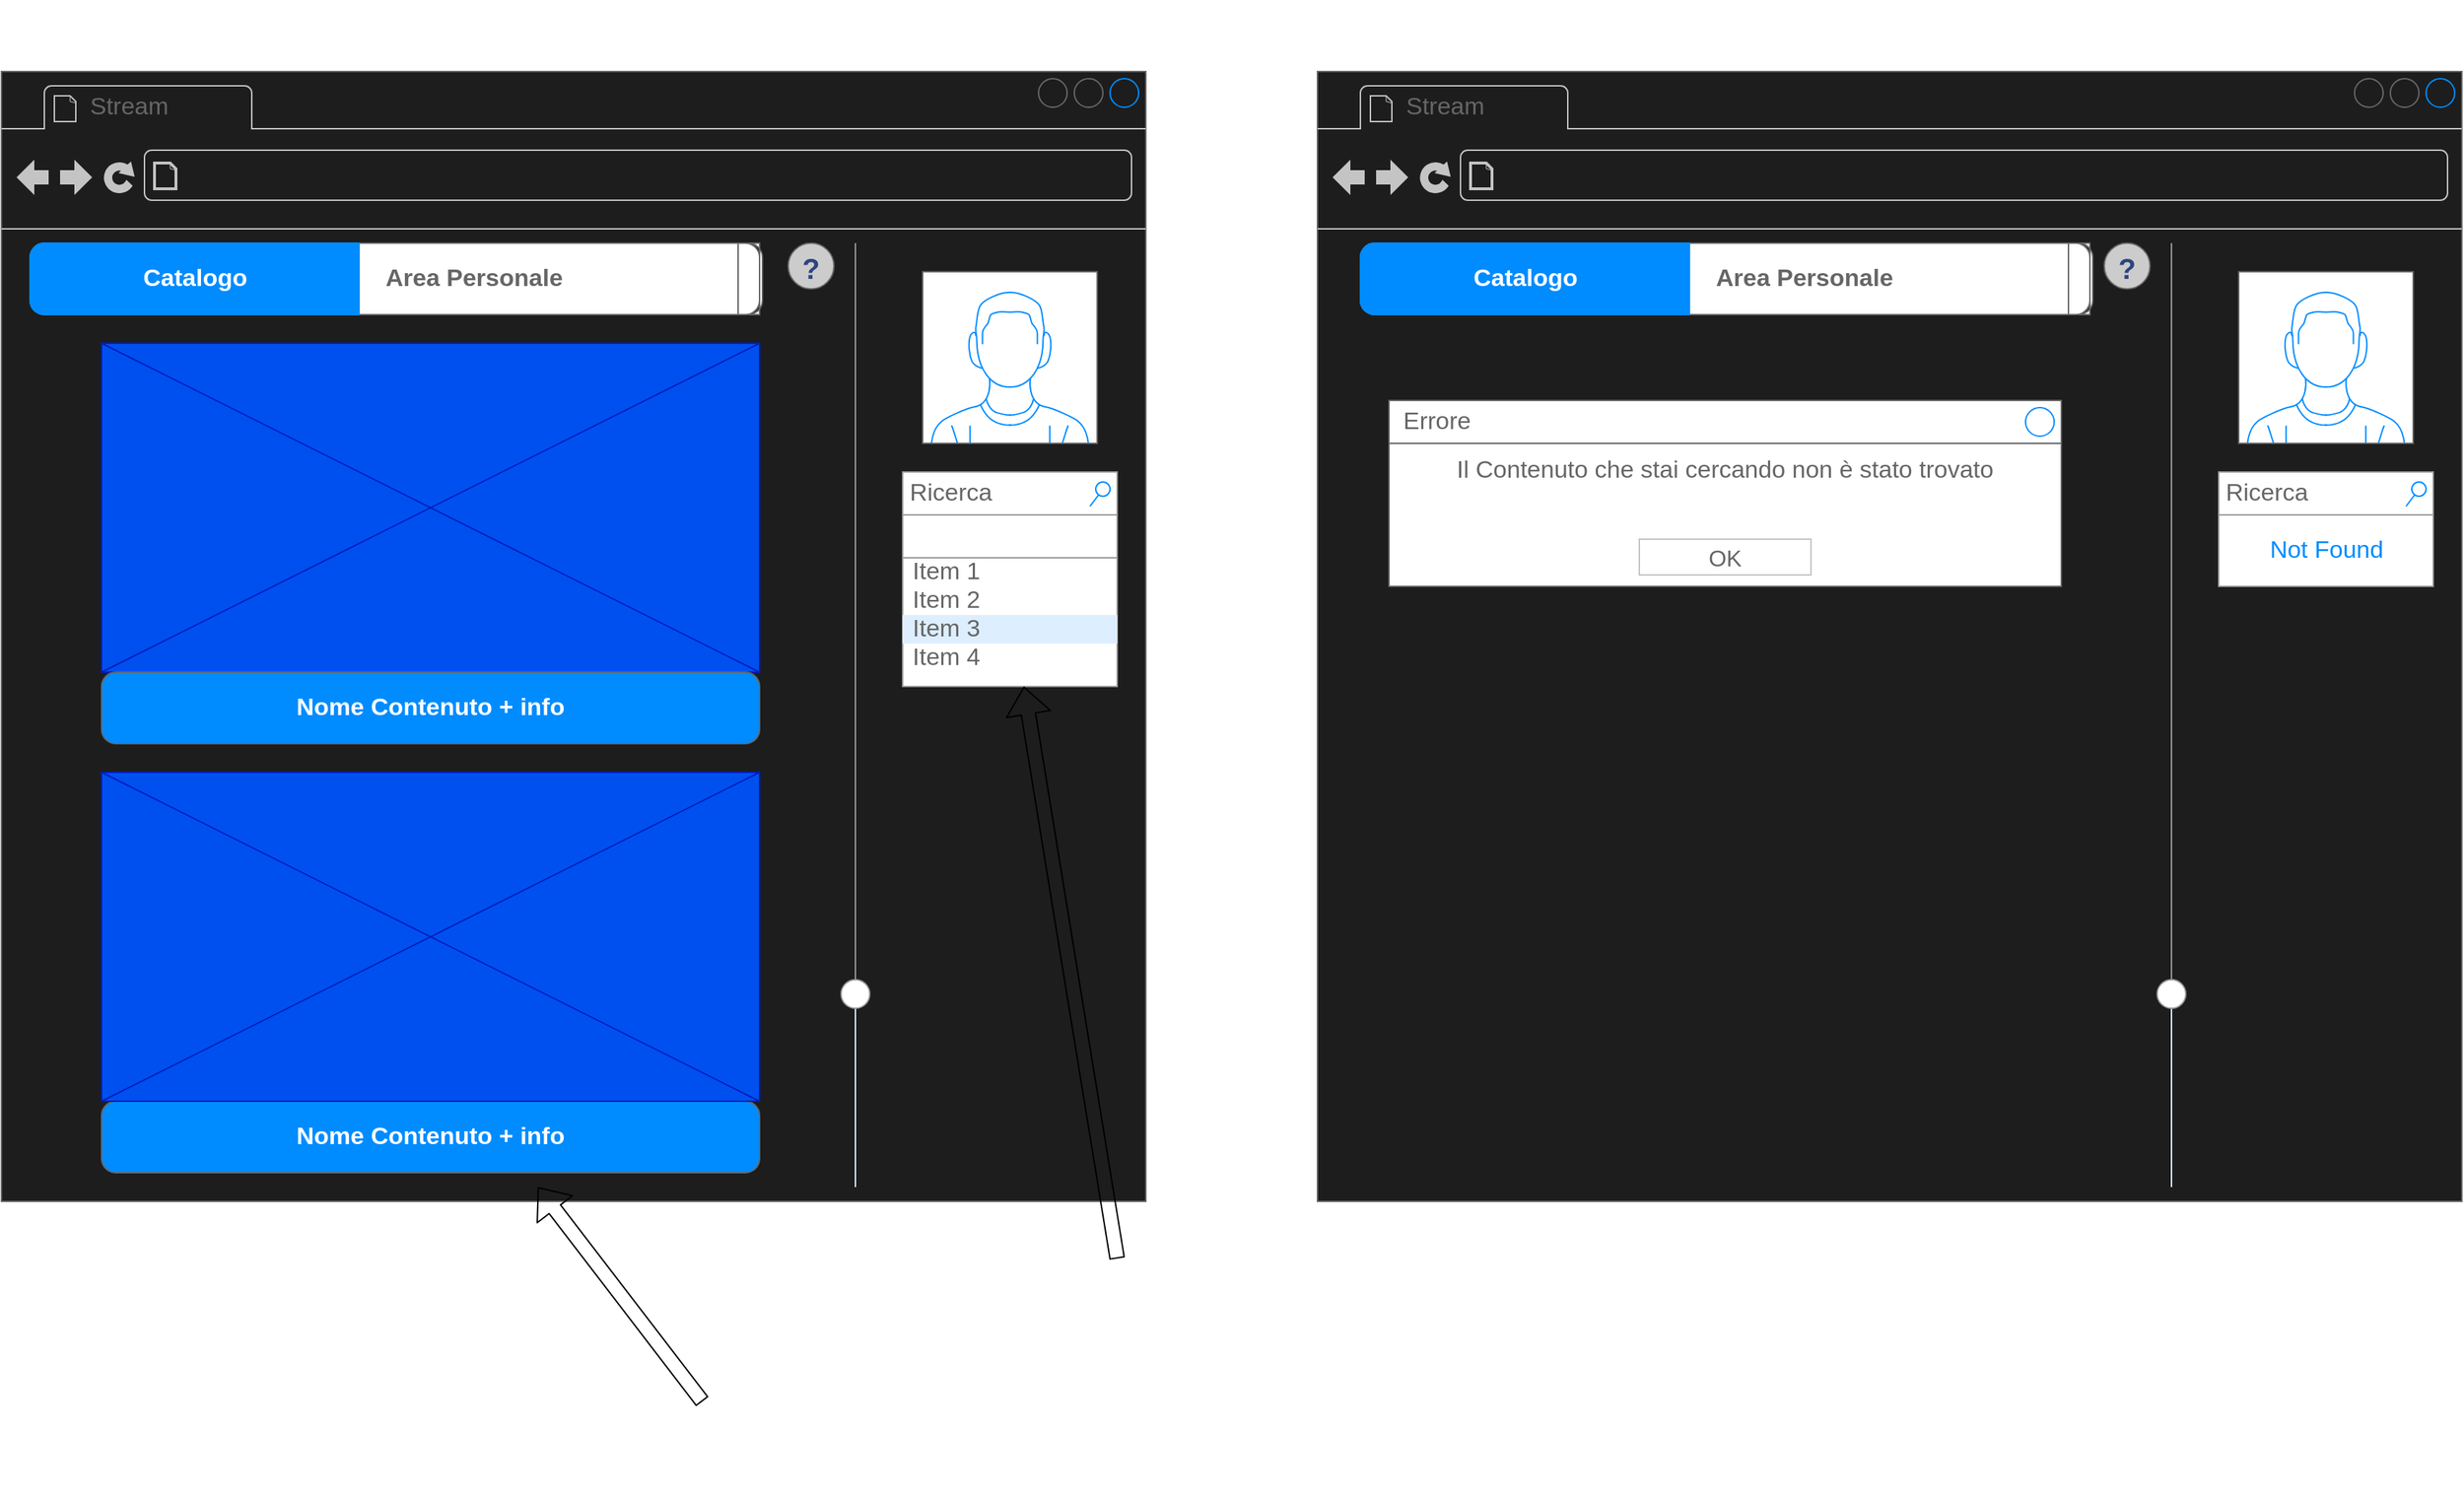<mxfile>
    <diagram id="0fgV9KJgaQwmAed-yVh4" name="Page-1">
        <mxGraphModel dx="3080" dy="3147" grid="1" gridSize="10" guides="1" tooltips="1" connect="1" arrows="1" fold="1" page="1" pageScale="1" pageWidth="850" pageHeight="1100" math="0" shadow="0">
            <root>
                <mxCell id="0"/>
                <mxCell id="1" parent="0"/>
                <mxCell id="87" value="" style="group" vertex="1" connectable="0" parent="1">
                    <mxGeometry x="-690" y="-190" width="810" height="980" as="geometry"/>
                </mxCell>
                <mxCell id="2" value="" style="strokeWidth=1;shadow=0;dashed=0;align=center;html=1;shape=mxgraph.mockup.containers.browserWindow;rSize=0;strokeColor=#666666;strokeColor2=#008cff;strokeColor3=#c4c4c4;mainText=,;recursiveResize=0;fillColor=#1D1D1D;container=0;" vertex="1" parent="87">
                    <mxGeometry width="800" height="790" as="geometry"/>
                </mxCell>
                <mxCell id="3" value="Stream" style="strokeWidth=1;shadow=0;dashed=0;align=center;html=1;shape=mxgraph.mockup.containers.anchor;fontSize=17;fontColor=#666666;align=left;" vertex="1" parent="87">
                    <mxGeometry x="60" y="12" width="110" height="26" as="geometry"/>
                </mxCell>
                <mxCell id="6" value="" style="verticalLabelPosition=bottom;shadow=0;dashed=0;align=center;html=1;verticalAlign=top;strokeWidth=1;shape=mxgraph.mockup.containers.userMale;strokeColor=#666666;strokeColor2=#008cff;" vertex="1" parent="87">
                    <mxGeometry x="644" y="140" width="122" height="120" as="geometry"/>
                </mxCell>
                <mxCell id="7" value="" style="verticalLabelPosition=bottom;shadow=0;dashed=0;align=center;html=1;verticalAlign=top;strokeWidth=1;shape=mxgraph.mockup.forms.horSlider;strokeColor=#999999;sliderStyle=basic;sliderPos=20;handleStyle=circle;fillColor2=#ddeeff;direction=north;" vertex="1" parent="87">
                    <mxGeometry x="582" y="120" width="30" height="660" as="geometry"/>
                </mxCell>
                <mxCell id="8" value="Ricerca" style="strokeWidth=1;shadow=0;dashed=0;align=center;html=1;shape=mxgraph.mockup.forms.searchBox;strokeColor=#999999;mainText=;strokeColor2=#008cff;fontColor=#666666;fontSize=17;align=left;spacingLeft=3;" vertex="1" parent="87">
                    <mxGeometry x="630" y="280" width="150" height="30" as="geometry"/>
                </mxCell>
                <mxCell id="9" value="" style="verticalLabelPosition=bottom;shadow=0;dashed=0;align=center;html=1;verticalAlign=top;strokeWidth=1;shape=mxgraph.mockup.misc.help_icon;" vertex="1" parent="87">
                    <mxGeometry x="550" y="120" width="32" height="32" as="geometry"/>
                </mxCell>
                <mxCell id="26" value="" style="strokeWidth=1;shadow=0;dashed=0;align=center;html=1;shape=mxgraph.mockup.forms.rrect;rSize=0;strokeColor=#999999;fillColor=#ffffff;sketch=0;fillStyle=auto;fontColor=#0028F0;" vertex="1" parent="87">
                    <mxGeometry x="630" y="310" width="150" height="120" as="geometry"/>
                </mxCell>
                <mxCell id="27" value="" style="strokeWidth=1;shadow=0;dashed=0;align=center;html=1;shape=mxgraph.mockup.forms.rrect;rSize=0;strokeColor=#999999;fontColor=#008cff;fontSize=17;fillColor=#ffffff;resizeWidth=1;sketch=0;fillStyle=auto;" vertex="1" parent="26">
                    <mxGeometry width="150" height="30" relative="1" as="geometry"/>
                </mxCell>
                <mxCell id="28" value="Item 1" style="strokeWidth=1;shadow=0;dashed=0;align=center;html=1;shape=mxgraph.mockup.forms.anchor;fontSize=17;fontColor=#666666;align=left;spacingLeft=5;resizeWidth=1;sketch=0;fillStyle=auto;strokeColor=default;fillColor=default;gradientColor=none;" vertex="1" parent="26">
                    <mxGeometry width="150" height="20" relative="1" as="geometry">
                        <mxPoint y="30" as="offset"/>
                    </mxGeometry>
                </mxCell>
                <mxCell id="29" value="Item 2" style="strokeWidth=1;shadow=0;dashed=0;align=center;html=1;shape=mxgraph.mockup.forms.anchor;fontSize=17;fontColor=#666666;align=left;spacingLeft=5;resizeWidth=1;sketch=0;fillStyle=auto;strokeColor=default;fillColor=default;gradientColor=none;" vertex="1" parent="26">
                    <mxGeometry width="150" height="20" relative="1" as="geometry">
                        <mxPoint y="50" as="offset"/>
                    </mxGeometry>
                </mxCell>
                <mxCell id="30" value="Item 3" style="strokeWidth=1;shadow=0;dashed=0;align=center;html=1;shape=mxgraph.mockup.forms.rrect;rSize=0;fontSize=17;fontColor=#666666;align=left;spacingLeft=5;fillColor=#ddeeff;strokeColor=none;resizeWidth=1;sketch=0;fillStyle=auto;" vertex="1" parent="26">
                    <mxGeometry width="150" height="20" relative="1" as="geometry">
                        <mxPoint y="70" as="offset"/>
                    </mxGeometry>
                </mxCell>
                <mxCell id="31" value="Item 4" style="strokeWidth=1;shadow=0;dashed=0;align=center;html=1;shape=mxgraph.mockup.forms.anchor;fontSize=17;fontColor=#666666;align=left;spacingLeft=5;resizeWidth=1;sketch=0;fillStyle=auto;strokeColor=default;fillColor=default;gradientColor=none;" vertex="1" parent="26">
                    <mxGeometry width="150" height="20" relative="1" as="geometry">
                        <mxPoint y="90" as="offset"/>
                    </mxGeometry>
                </mxCell>
                <mxCell id="86" value="Nome Contenuto + info" style="strokeWidth=1;shadow=0;dashed=0;align=center;html=1;shape=mxgraph.mockup.buttons.button;strokeColor=#666666;fontColor=#ffffff;mainText=;buttonStyle=round;fontSize=17;fontStyle=1;fillColor=#008cff;whiteSpace=wrap;sketch=0;fillStyle=auto;" vertex="1" parent="87">
                    <mxGeometry x="70" y="720" width="460" height="50" as="geometry"/>
                </mxCell>
                <mxCell id="75" value="" style="verticalLabelPosition=bottom;shadow=0;dashed=0;align=center;html=1;verticalAlign=top;strokeWidth=1;shape=mxgraph.mockup.graphics.simpleIcon;strokeColor=#001DBC;sketch=0;fillStyle=auto;fontColor=#ffffff;fillColor=#0050ef;" vertex="1" parent="87">
                    <mxGeometry x="70" y="190" width="460" height="230" as="geometry"/>
                </mxCell>
                <mxCell id="76" value="" style="verticalLabelPosition=bottom;shadow=0;dashed=0;align=center;html=1;verticalAlign=top;strokeWidth=1;shape=mxgraph.mockup.graphics.simpleIcon;strokeColor=#001DBC;sketch=0;fillStyle=auto;fontColor=#ffffff;fillColor=#0050ef;" vertex="1" parent="87">
                    <mxGeometry x="70" y="490" width="460" height="230" as="geometry"/>
                </mxCell>
                <mxCell id="77" value="" style="endArrow=classic;html=1;fontColor=#0028F0;shape=flexArrow;" edge="1" parent="87" target="26">
                    <mxGeometry width="50" height="50" relative="1" as="geometry">
                        <mxPoint x="780" y="830" as="sourcePoint"/>
                        <mxPoint x="590" y="460" as="targetPoint"/>
                        <Array as="points"/>
                    </mxGeometry>
                </mxCell>
                <mxCell id="79" value="previsione della ricerca" style="text;html=1;strokeColor=none;fillColor=none;align=center;verticalAlign=middle;whiteSpace=wrap;rounded=0;sketch=0;fillStyle=auto;fontColor=#FFFFFF;fontSize=25;" vertex="1" parent="87">
                    <mxGeometry x="750" y="870" width="60" height="30" as="geometry"/>
                </mxCell>
                <mxCell id="81" value="Elementi trovati" style="text;html=1;strokeColor=none;fillColor=none;align=center;verticalAlign=middle;whiteSpace=wrap;rounded=0;sketch=0;fillStyle=auto;fontColor=#FFFFFF;fontSize=25;" vertex="1" parent="87">
                    <mxGeometry x="510" y="950" width="60" height="30" as="geometry"/>
                </mxCell>
                <mxCell id="85" value="Nome Contenuto + info" style="strokeWidth=1;shadow=0;dashed=0;align=center;html=1;shape=mxgraph.mockup.buttons.button;strokeColor=#666666;fontColor=#ffffff;mainText=;buttonStyle=round;fontSize=17;fontStyle=1;fillColor=#008cff;whiteSpace=wrap;sketch=0;fillStyle=auto;" vertex="1" parent="87">
                    <mxGeometry x="70" y="420" width="460" height="50" as="geometry"/>
                </mxCell>
                <mxCell id="80" value="" style="endArrow=classic;html=1;fontColor=#0028F0;shape=flexArrow;" edge="1" parent="87">
                    <mxGeometry width="50" height="50" relative="1" as="geometry">
                        <mxPoint x="490" y="930" as="sourcePoint"/>
                        <mxPoint x="375.005" y="780" as="targetPoint"/>
                        <Array as="points"/>
                    </mxGeometry>
                </mxCell>
                <mxCell id="114" value="" style="strokeWidth=1;shadow=0;dashed=0;align=center;html=1;shape=mxgraph.mockup.rrect;rSize=10;fillColor=#ffffff;strokeColor=#666666;sketch=0;fillStyle=auto;fontSize=25;fontColor=#FFFFFF;" vertex="1" parent="87">
                    <mxGeometry x="20" y="120" width="510" height="50" as="geometry"/>
                </mxCell>
                <mxCell id="115" value="Area Personale" style="strokeColor=inherit;fillColor=inherit;gradientColor=inherit;strokeWidth=1;shadow=0;dashed=0;align=center;html=1;shape=mxgraph.mockup.rrect;rSize=0;fontSize=17;fontColor=#666666;fontStyle=1;resizeHeight=1;sketch=0;fillStyle=auto;" vertex="1" parent="114">
                    <mxGeometry width="370" height="50" relative="1" as="geometry">
                        <mxPoint x="125" as="offset"/>
                    </mxGeometry>
                </mxCell>
                <mxCell id="117" value="" style="strokeColor=inherit;fillColor=inherit;gradientColor=inherit;strokeWidth=1;shadow=0;dashed=0;align=center;html=1;shape=mxgraph.mockup.rightButton;rSize=10;fontSize=17;fontColor=#666666;fontStyle=1;resizeHeight=1;sketch=0;fillStyle=auto;" vertex="1" parent="114">
                    <mxGeometry x="1" width="2" height="50" relative="1" as="geometry">
                        <mxPoint as="offset"/>
                    </mxGeometry>
                </mxCell>
                <mxCell id="118" value="Catalogo" style="strokeWidth=1;shadow=0;dashed=0;align=center;html=1;shape=mxgraph.mockup.leftButton;rSize=10;fontSize=17;fontColor=#ffffff;fontStyle=1;fillColor=#008cff;strokeColor=#008cff;resizeHeight=1;sketch=0;fillStyle=auto;" vertex="1" parent="114">
                    <mxGeometry width="230" height="50" relative="1" as="geometry"/>
                </mxCell>
                <mxCell id="109" value="Caso riccerca normale" style="text;html=1;strokeColor=none;fillColor=none;align=center;verticalAlign=middle;whiteSpace=wrap;rounded=0;sketch=0;fillStyle=auto;fontSize=25;fontColor=#FFFFFF;" vertex="1" parent="1">
                    <mxGeometry x="-465" y="-230" width="360" height="30" as="geometry"/>
                </mxCell>
                <mxCell id="89" value="" style="strokeWidth=1;shadow=0;dashed=0;align=center;html=1;shape=mxgraph.mockup.containers.browserWindow;rSize=0;strokeColor=#666666;strokeColor2=#008cff;strokeColor3=#c4c4c4;mainText=,;recursiveResize=0;fillColor=#1D1D1D;container=0;" vertex="1" parent="1">
                    <mxGeometry x="230" y="-190" width="800" height="790" as="geometry"/>
                </mxCell>
                <mxCell id="90" value="Stream" style="strokeWidth=1;shadow=0;dashed=0;align=center;html=1;shape=mxgraph.mockup.containers.anchor;fontSize=17;fontColor=#666666;align=left;container=0;" vertex="1" parent="1">
                    <mxGeometry x="290" y="-178" width="110" height="26" as="geometry"/>
                </mxCell>
                <mxCell id="91" value="" style="verticalLabelPosition=bottom;shadow=0;dashed=0;align=center;html=1;verticalAlign=top;strokeWidth=1;shape=mxgraph.mockup.containers.userMale;strokeColor=#666666;strokeColor2=#008cff;container=0;" vertex="1" parent="1">
                    <mxGeometry x="874" y="-50" width="122" height="120" as="geometry"/>
                </mxCell>
                <mxCell id="92" value="" style="verticalLabelPosition=bottom;shadow=0;dashed=0;align=center;html=1;verticalAlign=top;strokeWidth=1;shape=mxgraph.mockup.forms.horSlider;strokeColor=#999999;sliderStyle=basic;sliderPos=20;handleStyle=circle;fillColor2=#ddeeff;direction=north;container=0;" vertex="1" parent="1">
                    <mxGeometry x="812" y="-70" width="30" height="660" as="geometry"/>
                </mxCell>
                <mxCell id="93" value="Ricerca" style="strokeWidth=1;shadow=0;dashed=0;align=center;html=1;shape=mxgraph.mockup.forms.searchBox;strokeColor=#999999;mainText=;strokeColor2=#008cff;fontColor=#666666;fontSize=17;align=left;spacingLeft=3;container=0;" vertex="1" parent="1">
                    <mxGeometry x="860" y="90" width="150" height="30" as="geometry"/>
                </mxCell>
                <mxCell id="94" value="" style="verticalLabelPosition=bottom;shadow=0;dashed=0;align=center;html=1;verticalAlign=top;strokeWidth=1;shape=mxgraph.mockup.misc.help_icon;container=0;" vertex="1" parent="1">
                    <mxGeometry x="780" y="-70" width="32" height="32" as="geometry"/>
                </mxCell>
                <mxCell id="95" value="" style="strokeWidth=1;shadow=0;dashed=0;align=center;html=1;shape=mxgraph.mockup.forms.rrect;rSize=0;strokeColor=#999999;fillColor=#ffffff;sketch=0;fillStyle=auto;fontColor=#0028F0;container=0;" vertex="1" parent="1">
                    <mxGeometry x="860" y="120" width="150" height="30" as="geometry"/>
                </mxCell>
                <mxCell id="96" value="Not Found" style="strokeWidth=1;shadow=0;dashed=0;align=center;html=1;shape=mxgraph.mockup.forms.rrect;rSize=0;strokeColor=#999999;fontColor=#008cff;fontSize=17;fillColor=#ffffff;resizeWidth=1;sketch=0;fillStyle=auto;container=0;" vertex="1" parent="1">
                    <mxGeometry x="860" y="120" width="150" height="50" as="geometry"/>
                </mxCell>
                <mxCell id="97" value="" style="strokeWidth=1;shadow=0;dashed=0;align=center;html=1;shape=mxgraph.mockup.forms.anchor;fontSize=17;fontColor=#666666;align=left;spacingLeft=5;resizeWidth=1;sketch=0;fillStyle=auto;strokeColor=default;fillColor=default;gradientColor=none;container=0;" vertex="1" parent="1">
                    <mxGeometry x="860" y="150" width="150" height="20" as="geometry">
                        <mxPoint y="30" as="offset"/>
                    </mxGeometry>
                </mxCell>
                <mxCell id="98" value="" style="strokeWidth=1;shadow=0;dashed=0;align=center;html=1;shape=mxgraph.mockup.forms.anchor;fontSize=17;fontColor=#666666;align=left;spacingLeft=5;resizeWidth=1;sketch=0;fillStyle=auto;strokeColor=default;fillColor=default;gradientColor=none;container=0;" vertex="1" parent="1">
                    <mxGeometry x="860" y="170" width="150" height="20" as="geometry">
                        <mxPoint y="50" as="offset"/>
                    </mxGeometry>
                </mxCell>
                <mxCell id="100" value="&lt;span style=&quot;white-space: pre;&quot;&gt;&#9;&lt;/span&gt;" style="strokeWidth=1;shadow=0;dashed=0;align=center;html=1;shape=mxgraph.mockup.forms.anchor;fontSize=17;fontColor=#666666;align=left;spacingLeft=5;resizeWidth=1;sketch=0;fillStyle=auto;strokeColor=default;fillColor=default;gradientColor=none;container=0;" vertex="1" parent="1">
                    <mxGeometry x="860" y="210" width="150" height="20" as="geometry">
                        <mxPoint y="90" as="offset"/>
                    </mxGeometry>
                </mxCell>
                <mxCell id="110" value="Il Contenuto che stai cercando non è stato trovato" style="strokeWidth=1;shadow=0;dashed=0;align=center;html=1;shape=mxgraph.mockup.containers.rrect;rSize=0;strokeColor=#666666;fontColor=#666666;fontSize=17;verticalAlign=top;whiteSpace=wrap;fillColor=#ffffff;spacingTop=32;sketch=0;fillStyle=auto;" vertex="1" parent="1">
                    <mxGeometry x="280" y="40" width="470" height="130" as="geometry"/>
                </mxCell>
                <mxCell id="111" value="Errore" style="strokeWidth=1;shadow=0;dashed=0;align=center;html=1;shape=mxgraph.mockup.containers.rrect;rSize=0;fontSize=17;fontColor=#666666;strokeColor=#666666;align=left;spacingLeft=8;fillColor=#ffffff;resizeWidth=1;sketch=0;fillStyle=auto;" vertex="1" parent="110">
                    <mxGeometry width="470.0" height="30" relative="1" as="geometry"/>
                </mxCell>
                <mxCell id="112" value="" style="shape=ellipse;strokeColor=#008cff;resizable=0;fillColor=none;html=1;sketch=0;fillStyle=auto;fontSize=25;fontColor=#FFFFFF;" vertex="1" parent="111">
                    <mxGeometry x="1" y="0.5" width="20" height="20" relative="1" as="geometry">
                        <mxPoint x="-25" y="-10" as="offset"/>
                    </mxGeometry>
                </mxCell>
                <mxCell id="113" value="OK" style="strokeWidth=1;shadow=0;dashed=0;align=center;html=1;shape=mxgraph.mockup.containers.rrect;rSize=0;fontSize=16;fontColor=#666666;strokeColor=#c4c4c4;resizable=0;whiteSpace=wrap;fillColor=#ffffff;sketch=0;fillStyle=auto;" vertex="1" parent="110">
                    <mxGeometry x="0.5" y="1" width="120" height="25" relative="1" as="geometry">
                        <mxPoint x="-60" y="-33" as="offset"/>
                    </mxGeometry>
                </mxCell>
                <mxCell id="122" value="" style="strokeWidth=1;shadow=0;dashed=0;align=center;html=1;shape=mxgraph.mockup.rrect;rSize=10;fillColor=#ffffff;strokeColor=#666666;sketch=0;fillStyle=auto;fontSize=25;fontColor=#FFFFFF;" vertex="1" parent="1">
                    <mxGeometry x="260" y="-70" width="510" height="50" as="geometry"/>
                </mxCell>
                <mxCell id="123" value="Area Personale" style="strokeColor=inherit;fillColor=inherit;gradientColor=inherit;strokeWidth=1;shadow=0;dashed=0;align=center;html=1;shape=mxgraph.mockup.rrect;rSize=0;fontSize=17;fontColor=#666666;fontStyle=1;resizeHeight=1;sketch=0;fillStyle=auto;" vertex="1" parent="122">
                    <mxGeometry width="370" height="50" relative="1" as="geometry">
                        <mxPoint x="125" as="offset"/>
                    </mxGeometry>
                </mxCell>
                <mxCell id="124" value="" style="strokeColor=inherit;fillColor=inherit;gradientColor=inherit;strokeWidth=1;shadow=0;dashed=0;align=center;html=1;shape=mxgraph.mockup.rightButton;rSize=10;fontSize=17;fontColor=#666666;fontStyle=1;resizeHeight=1;sketch=0;fillStyle=auto;" vertex="1" parent="122">
                    <mxGeometry x="1" width="2" height="50" relative="1" as="geometry">
                        <mxPoint as="offset"/>
                    </mxGeometry>
                </mxCell>
                <mxCell id="125" value="Catalogo" style="strokeWidth=1;shadow=0;dashed=0;align=center;html=1;shape=mxgraph.mockup.leftButton;rSize=10;fontSize=17;fontColor=#ffffff;fontStyle=1;fillColor=#008cff;strokeColor=#008cff;resizeHeight=1;sketch=0;fillStyle=auto;" vertex="1" parent="122">
                    <mxGeometry width="230" height="50" relative="1" as="geometry"/>
                </mxCell>
                <mxCell id="126" value="Caso alternativo" style="text;html=1;strokeColor=none;fillColor=none;align=center;verticalAlign=middle;whiteSpace=wrap;rounded=0;sketch=0;fillStyle=auto;fontSize=25;fontColor=#FFFFFF;" vertex="1" parent="1">
                    <mxGeometry x="425" y="-240" width="360" height="30" as="geometry"/>
                </mxCell>
            </root>
        </mxGraphModel>
    </diagram>
</mxfile>